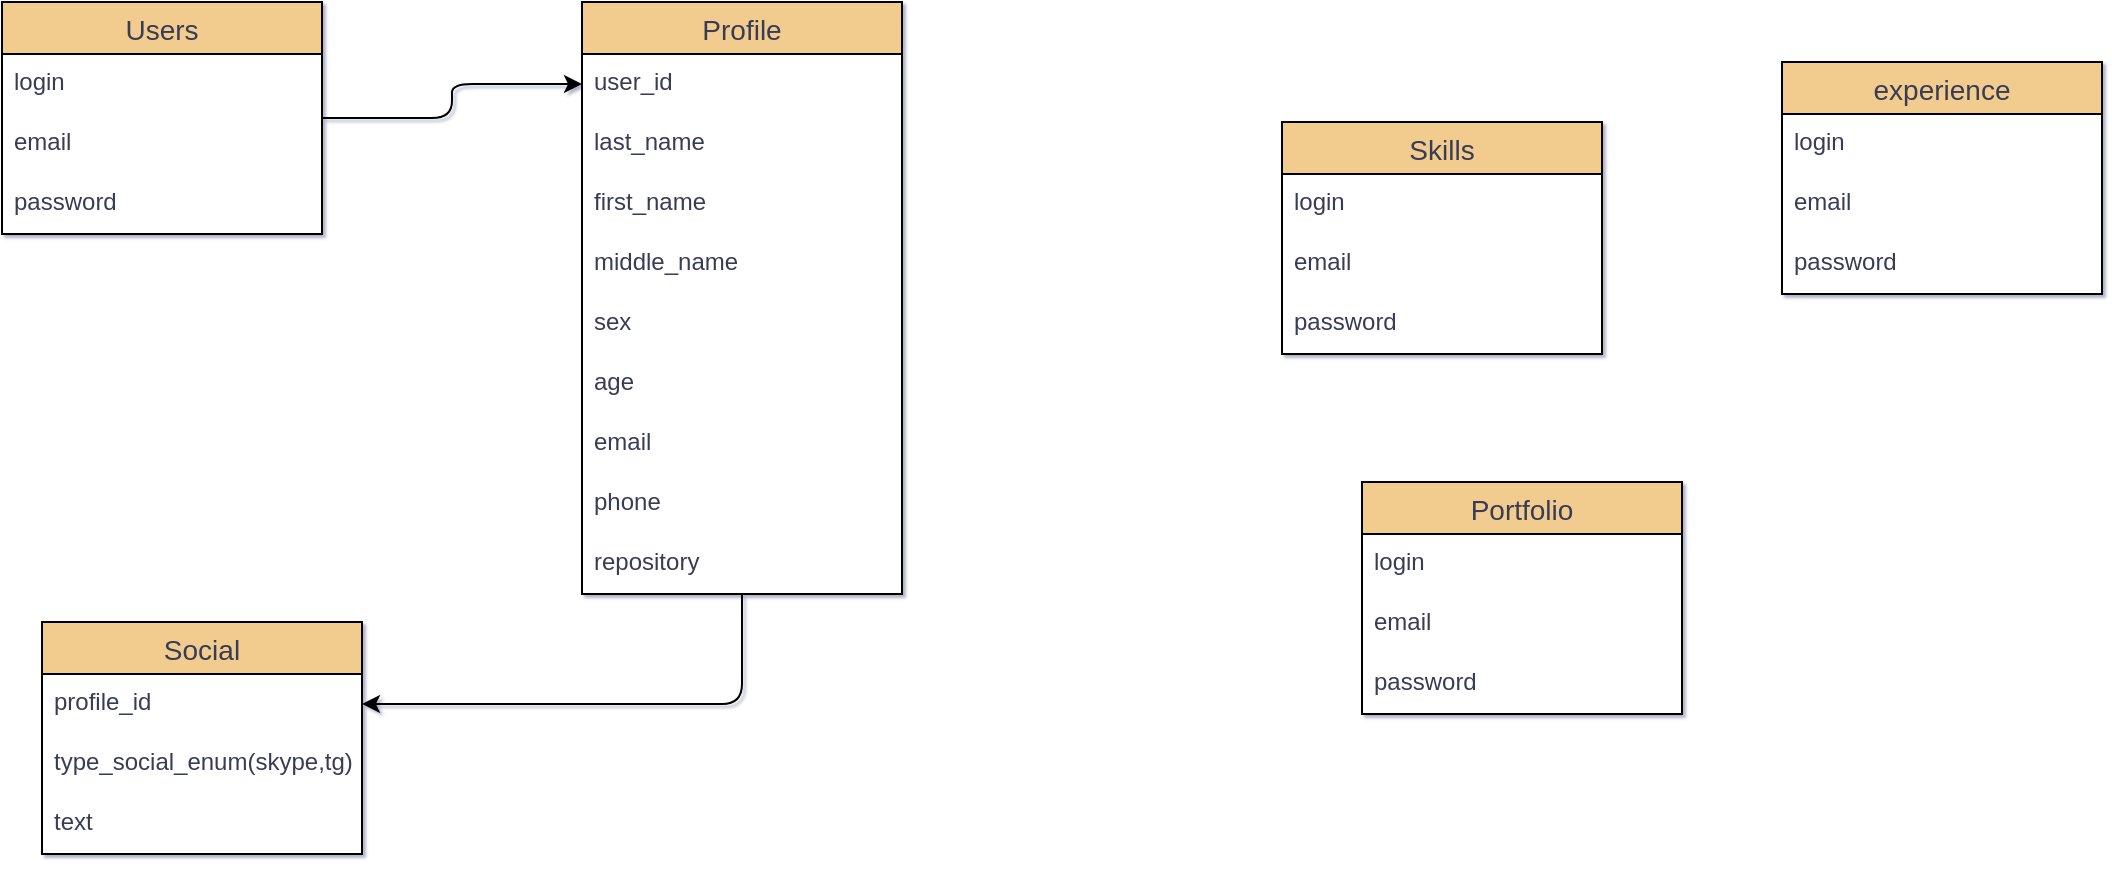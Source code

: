 <mxfile version="15.4.3" type="github">
  <diagram name="Page-1" id="5d7acffa-a066-3a61-03fe-96351882024d">
    <mxGraphModel dx="1422" dy="852" grid="1" gridSize="10" guides="1" tooltips="1" connect="1" arrows="1" fold="1" page="1" pageScale="1" pageWidth="1400" pageHeight="850" background="#ffffff" math="0" shadow="1">
      <root>
        <mxCell id="0" />
        <mxCell id="1" parent="0" />
        <mxCell id="LsqxkJi_DQNnIr9VJlCt-21" style="edgeStyle=orthogonalEdgeStyle;curved=0;rounded=1;sketch=0;orthogonalLoop=1;jettySize=auto;html=1;shadow=0;fontColor=#393C56;strokeColor=default;fillColor=#F2CC8F;" edge="1" parent="1" source="LsqxkJi_DQNnIr9VJlCt-1" target="LsqxkJi_DQNnIr9VJlCt-6">
          <mxGeometry relative="1" as="geometry" />
        </mxCell>
        <mxCell id="LsqxkJi_DQNnIr9VJlCt-1" value="Users" style="swimlane;fontStyle=0;childLayout=stackLayout;horizontal=1;startSize=26;horizontalStack=0;resizeParent=1;resizeParentMax=0;resizeLast=0;collapsible=1;marginBottom=0;align=center;fontSize=14;rounded=0;shadow=0;sketch=0;fontColor=#393C56;strokeColor=default;fillColor=#F2CC8F;swimlaneFillColor=default;" vertex="1" parent="1">
          <mxGeometry x="20" y="100" width="160" height="116" as="geometry" />
        </mxCell>
        <mxCell id="LsqxkJi_DQNnIr9VJlCt-2" value="login" style="text;strokeColor=none;fillColor=none;spacingLeft=4;spacingRight=4;overflow=hidden;rotatable=0;points=[[0,0.5],[1,0.5]];portConstraint=eastwest;fontSize=12;rounded=0;shadow=0;sketch=0;fontColor=#393C56;" vertex="1" parent="LsqxkJi_DQNnIr9VJlCt-1">
          <mxGeometry y="26" width="160" height="30" as="geometry" />
        </mxCell>
        <mxCell id="LsqxkJi_DQNnIr9VJlCt-3" value="email" style="text;strokeColor=none;fillColor=none;spacingLeft=4;spacingRight=4;overflow=hidden;rotatable=0;points=[[0,0.5],[1,0.5]];portConstraint=eastwest;fontSize=12;rounded=0;shadow=0;sketch=0;fontColor=#393C56;" vertex="1" parent="LsqxkJi_DQNnIr9VJlCt-1">
          <mxGeometry y="56" width="160" height="30" as="geometry" />
        </mxCell>
        <mxCell id="LsqxkJi_DQNnIr9VJlCt-4" value="password" style="text;strokeColor=none;fillColor=none;spacingLeft=4;spacingRight=4;overflow=hidden;rotatable=0;points=[[0,0.5],[1,0.5]];portConstraint=eastwest;fontSize=12;rounded=0;shadow=0;sketch=0;fontColor=#393C56;" vertex="1" parent="LsqxkJi_DQNnIr9VJlCt-1">
          <mxGeometry y="86" width="160" height="30" as="geometry" />
        </mxCell>
        <mxCell id="LsqxkJi_DQNnIr9VJlCt-32" style="edgeStyle=orthogonalEdgeStyle;curved=0;rounded=1;sketch=0;orthogonalLoop=1;jettySize=auto;html=1;entryX=1;entryY=0.5;entryDx=0;entryDy=0;shadow=0;fontColor=#393C56;strokeColor=default;fillColor=#F2CC8F;" edge="1" parent="1" source="LsqxkJi_DQNnIr9VJlCt-5" target="LsqxkJi_DQNnIr9VJlCt-28">
          <mxGeometry relative="1" as="geometry" />
        </mxCell>
        <mxCell id="LsqxkJi_DQNnIr9VJlCt-5" value="Profile" style="swimlane;fontStyle=0;childLayout=stackLayout;horizontal=1;startSize=26;horizontalStack=0;resizeParent=1;resizeParentMax=0;resizeLast=0;collapsible=1;marginBottom=0;align=center;fontSize=14;rounded=0;shadow=0;sketch=0;fontColor=#393C56;strokeColor=default;fillColor=#F2CC8F;swimlaneFillColor=default;" vertex="1" parent="1">
          <mxGeometry x="310" y="100" width="160" height="296" as="geometry" />
        </mxCell>
        <mxCell id="LsqxkJi_DQNnIr9VJlCt-6" value="user_id" style="text;strokeColor=none;fillColor=none;spacingLeft=4;spacingRight=4;overflow=hidden;rotatable=0;points=[[0,0.5],[1,0.5]];portConstraint=eastwest;fontSize=12;rounded=0;shadow=0;sketch=0;fontColor=#393C56;" vertex="1" parent="LsqxkJi_DQNnIr9VJlCt-5">
          <mxGeometry y="26" width="160" height="30" as="geometry" />
        </mxCell>
        <mxCell id="LsqxkJi_DQNnIr9VJlCt-7" value="last_name" style="text;strokeColor=none;fillColor=none;spacingLeft=4;spacingRight=4;overflow=hidden;rotatable=0;points=[[0,0.5],[1,0.5]];portConstraint=eastwest;fontSize=12;rounded=0;shadow=0;sketch=0;fontColor=#393C56;" vertex="1" parent="LsqxkJi_DQNnIr9VJlCt-5">
          <mxGeometry y="56" width="160" height="30" as="geometry" />
        </mxCell>
        <mxCell id="LsqxkJi_DQNnIr9VJlCt-8" value="first_name" style="text;strokeColor=none;fillColor=none;spacingLeft=4;spacingRight=4;overflow=hidden;rotatable=0;points=[[0,0.5],[1,0.5]];portConstraint=eastwest;fontSize=12;rounded=0;shadow=0;sketch=0;fontColor=#393C56;" vertex="1" parent="LsqxkJi_DQNnIr9VJlCt-5">
          <mxGeometry y="86" width="160" height="30" as="geometry" />
        </mxCell>
        <mxCell id="LsqxkJi_DQNnIr9VJlCt-22" value="middle_name" style="text;strokeColor=none;fillColor=none;spacingLeft=4;spacingRight=4;overflow=hidden;rotatable=0;points=[[0,0.5],[1,0.5]];portConstraint=eastwest;fontSize=12;rounded=0;shadow=0;sketch=0;fontColor=#393C56;" vertex="1" parent="LsqxkJi_DQNnIr9VJlCt-5">
          <mxGeometry y="116" width="160" height="30" as="geometry" />
        </mxCell>
        <mxCell id="LsqxkJi_DQNnIr9VJlCt-23" value="sex" style="text;strokeColor=none;fillColor=none;spacingLeft=4;spacingRight=4;overflow=hidden;rotatable=0;points=[[0,0.5],[1,0.5]];portConstraint=eastwest;fontSize=12;rounded=0;shadow=0;sketch=0;fontColor=#393C56;" vertex="1" parent="LsqxkJi_DQNnIr9VJlCt-5">
          <mxGeometry y="146" width="160" height="30" as="geometry" />
        </mxCell>
        <mxCell id="LsqxkJi_DQNnIr9VJlCt-24" value="age" style="text;strokeColor=none;fillColor=none;spacingLeft=4;spacingRight=4;overflow=hidden;rotatable=0;points=[[0,0.5],[1,0.5]];portConstraint=eastwest;fontSize=12;rounded=0;shadow=0;sketch=0;fontColor=#393C56;" vertex="1" parent="LsqxkJi_DQNnIr9VJlCt-5">
          <mxGeometry y="176" width="160" height="30" as="geometry" />
        </mxCell>
        <mxCell id="LsqxkJi_DQNnIr9VJlCt-25" value="email" style="text;strokeColor=none;fillColor=none;spacingLeft=4;spacingRight=4;overflow=hidden;rotatable=0;points=[[0,0.5],[1,0.5]];portConstraint=eastwest;fontSize=12;rounded=0;shadow=0;sketch=0;fontColor=#393C56;" vertex="1" parent="LsqxkJi_DQNnIr9VJlCt-5">
          <mxGeometry y="206" width="160" height="30" as="geometry" />
        </mxCell>
        <mxCell id="LsqxkJi_DQNnIr9VJlCt-26" value="phone" style="text;strokeColor=none;fillColor=none;spacingLeft=4;spacingRight=4;overflow=hidden;rotatable=0;points=[[0,0.5],[1,0.5]];portConstraint=eastwest;fontSize=12;rounded=0;shadow=0;sketch=0;fontColor=#393C56;" vertex="1" parent="LsqxkJi_DQNnIr9VJlCt-5">
          <mxGeometry y="236" width="160" height="30" as="geometry" />
        </mxCell>
        <mxCell id="LsqxkJi_DQNnIr9VJlCt-33" value="repository" style="text;strokeColor=none;fillColor=none;spacingLeft=4;spacingRight=4;overflow=hidden;rotatable=0;points=[[0,0.5],[1,0.5]];portConstraint=eastwest;fontSize=12;rounded=0;shadow=0;sketch=0;fontColor=#393C56;" vertex="1" parent="LsqxkJi_DQNnIr9VJlCt-5">
          <mxGeometry y="266" width="160" height="30" as="geometry" />
        </mxCell>
        <mxCell id="LsqxkJi_DQNnIr9VJlCt-9" value="Portfolio" style="swimlane;fontStyle=0;childLayout=stackLayout;horizontal=1;startSize=26;horizontalStack=0;resizeParent=1;resizeParentMax=0;resizeLast=0;collapsible=1;marginBottom=0;align=center;fontSize=14;rounded=0;shadow=0;sketch=0;fontColor=#393C56;strokeColor=default;fillColor=#F2CC8F;swimlaneFillColor=default;" vertex="1" parent="1">
          <mxGeometry x="700" y="340" width="160" height="116" as="geometry" />
        </mxCell>
        <mxCell id="LsqxkJi_DQNnIr9VJlCt-10" value="login" style="text;strokeColor=none;fillColor=none;spacingLeft=4;spacingRight=4;overflow=hidden;rotatable=0;points=[[0,0.5],[1,0.5]];portConstraint=eastwest;fontSize=12;rounded=0;shadow=0;sketch=0;fontColor=#393C56;" vertex="1" parent="LsqxkJi_DQNnIr9VJlCt-9">
          <mxGeometry y="26" width="160" height="30" as="geometry" />
        </mxCell>
        <mxCell id="LsqxkJi_DQNnIr9VJlCt-11" value="email" style="text;strokeColor=none;fillColor=none;spacingLeft=4;spacingRight=4;overflow=hidden;rotatable=0;points=[[0,0.5],[1,0.5]];portConstraint=eastwest;fontSize=12;rounded=0;shadow=0;sketch=0;fontColor=#393C56;" vertex="1" parent="LsqxkJi_DQNnIr9VJlCt-9">
          <mxGeometry y="56" width="160" height="30" as="geometry" />
        </mxCell>
        <mxCell id="LsqxkJi_DQNnIr9VJlCt-12" value="password" style="text;strokeColor=none;fillColor=none;spacingLeft=4;spacingRight=4;overflow=hidden;rotatable=0;points=[[0,0.5],[1,0.5]];portConstraint=eastwest;fontSize=12;rounded=0;shadow=0;sketch=0;fontColor=#393C56;" vertex="1" parent="LsqxkJi_DQNnIr9VJlCt-9">
          <mxGeometry y="86" width="160" height="30" as="geometry" />
        </mxCell>
        <mxCell id="LsqxkJi_DQNnIr9VJlCt-13" value="Skills" style="swimlane;fontStyle=0;childLayout=stackLayout;horizontal=1;startSize=26;horizontalStack=0;resizeParent=1;resizeParentMax=0;resizeLast=0;collapsible=1;marginBottom=0;align=center;fontSize=14;rounded=0;shadow=0;sketch=0;fontColor=#393C56;strokeColor=default;fillColor=#F2CC8F;swimlaneFillColor=default;" vertex="1" parent="1">
          <mxGeometry x="660" y="160" width="160" height="116" as="geometry" />
        </mxCell>
        <mxCell id="LsqxkJi_DQNnIr9VJlCt-14" value="login" style="text;strokeColor=none;fillColor=none;spacingLeft=4;spacingRight=4;overflow=hidden;rotatable=0;points=[[0,0.5],[1,0.5]];portConstraint=eastwest;fontSize=12;rounded=0;shadow=0;sketch=0;fontColor=#393C56;" vertex="1" parent="LsqxkJi_DQNnIr9VJlCt-13">
          <mxGeometry y="26" width="160" height="30" as="geometry" />
        </mxCell>
        <mxCell id="LsqxkJi_DQNnIr9VJlCt-15" value="email" style="text;strokeColor=none;fillColor=none;spacingLeft=4;spacingRight=4;overflow=hidden;rotatable=0;points=[[0,0.5],[1,0.5]];portConstraint=eastwest;fontSize=12;rounded=0;shadow=0;sketch=0;fontColor=#393C56;" vertex="1" parent="LsqxkJi_DQNnIr9VJlCt-13">
          <mxGeometry y="56" width="160" height="30" as="geometry" />
        </mxCell>
        <mxCell id="LsqxkJi_DQNnIr9VJlCt-16" value="password" style="text;strokeColor=none;fillColor=none;spacingLeft=4;spacingRight=4;overflow=hidden;rotatable=0;points=[[0,0.5],[1,0.5]];portConstraint=eastwest;fontSize=12;rounded=0;shadow=0;sketch=0;fontColor=#393C56;" vertex="1" parent="LsqxkJi_DQNnIr9VJlCt-13">
          <mxGeometry y="86" width="160" height="30" as="geometry" />
        </mxCell>
        <mxCell id="LsqxkJi_DQNnIr9VJlCt-17" value="experience" style="swimlane;fontStyle=0;childLayout=stackLayout;horizontal=1;startSize=26;horizontalStack=0;resizeParent=1;resizeParentMax=0;resizeLast=0;collapsible=1;marginBottom=0;align=center;fontSize=14;rounded=0;shadow=0;sketch=0;fontColor=#393C56;strokeColor=default;fillColor=#F2CC8F;swimlaneFillColor=default;" vertex="1" parent="1">
          <mxGeometry x="910" y="130" width="160" height="116" as="geometry" />
        </mxCell>
        <mxCell id="LsqxkJi_DQNnIr9VJlCt-18" value="login" style="text;strokeColor=none;fillColor=none;spacingLeft=4;spacingRight=4;overflow=hidden;rotatable=0;points=[[0,0.5],[1,0.5]];portConstraint=eastwest;fontSize=12;rounded=0;shadow=0;sketch=0;fontColor=#393C56;" vertex="1" parent="LsqxkJi_DQNnIr9VJlCt-17">
          <mxGeometry y="26" width="160" height="30" as="geometry" />
        </mxCell>
        <mxCell id="LsqxkJi_DQNnIr9VJlCt-19" value="email" style="text;strokeColor=none;fillColor=none;spacingLeft=4;spacingRight=4;overflow=hidden;rotatable=0;points=[[0,0.5],[1,0.5]];portConstraint=eastwest;fontSize=12;rounded=0;shadow=0;sketch=0;fontColor=#393C56;" vertex="1" parent="LsqxkJi_DQNnIr9VJlCt-17">
          <mxGeometry y="56" width="160" height="30" as="geometry" />
        </mxCell>
        <mxCell id="LsqxkJi_DQNnIr9VJlCt-20" value="password" style="text;strokeColor=none;fillColor=none;spacingLeft=4;spacingRight=4;overflow=hidden;rotatable=0;points=[[0,0.5],[1,0.5]];portConstraint=eastwest;fontSize=12;rounded=0;shadow=0;sketch=0;fontColor=#393C56;" vertex="1" parent="LsqxkJi_DQNnIr9VJlCt-17">
          <mxGeometry y="86" width="160" height="30" as="geometry" />
        </mxCell>
        <mxCell id="LsqxkJi_DQNnIr9VJlCt-27" value="Social" style="swimlane;fontStyle=0;childLayout=stackLayout;horizontal=1;startSize=26;horizontalStack=0;resizeParent=1;resizeParentMax=0;resizeLast=0;collapsible=1;marginBottom=0;align=center;fontSize=14;rounded=0;shadow=0;sketch=0;fontColor=#393C56;strokeColor=default;fillColor=#F2CC8F;swimlaneFillColor=default;" vertex="1" parent="1">
          <mxGeometry x="40" y="410" width="160" height="116" as="geometry" />
        </mxCell>
        <mxCell id="LsqxkJi_DQNnIr9VJlCt-28" value="profile_id" style="text;strokeColor=none;fillColor=none;spacingLeft=4;spacingRight=4;overflow=hidden;rotatable=0;points=[[0,0.5],[1,0.5]];portConstraint=eastwest;fontSize=12;rounded=0;shadow=0;sketch=0;fontColor=#393C56;" vertex="1" parent="LsqxkJi_DQNnIr9VJlCt-27">
          <mxGeometry y="26" width="160" height="30" as="geometry" />
        </mxCell>
        <mxCell id="LsqxkJi_DQNnIr9VJlCt-31" value="type_social_enum(skype,tg)" style="text;strokeColor=none;fillColor=none;spacingLeft=4;spacingRight=4;overflow=hidden;rotatable=0;points=[[0,0.5],[1,0.5]];portConstraint=eastwest;fontSize=12;rounded=0;shadow=0;sketch=0;fontColor=#393C56;" vertex="1" parent="LsqxkJi_DQNnIr9VJlCt-27">
          <mxGeometry y="56" width="160" height="30" as="geometry" />
        </mxCell>
        <mxCell id="LsqxkJi_DQNnIr9VJlCt-29" value="text" style="text;strokeColor=none;fillColor=none;spacingLeft=4;spacingRight=4;overflow=hidden;rotatable=0;points=[[0,0.5],[1,0.5]];portConstraint=eastwest;fontSize=12;rounded=0;shadow=0;sketch=0;fontColor=#393C56;" vertex="1" parent="LsqxkJi_DQNnIr9VJlCt-27">
          <mxGeometry y="86" width="160" height="30" as="geometry" />
        </mxCell>
      </root>
    </mxGraphModel>
  </diagram>
</mxfile>
